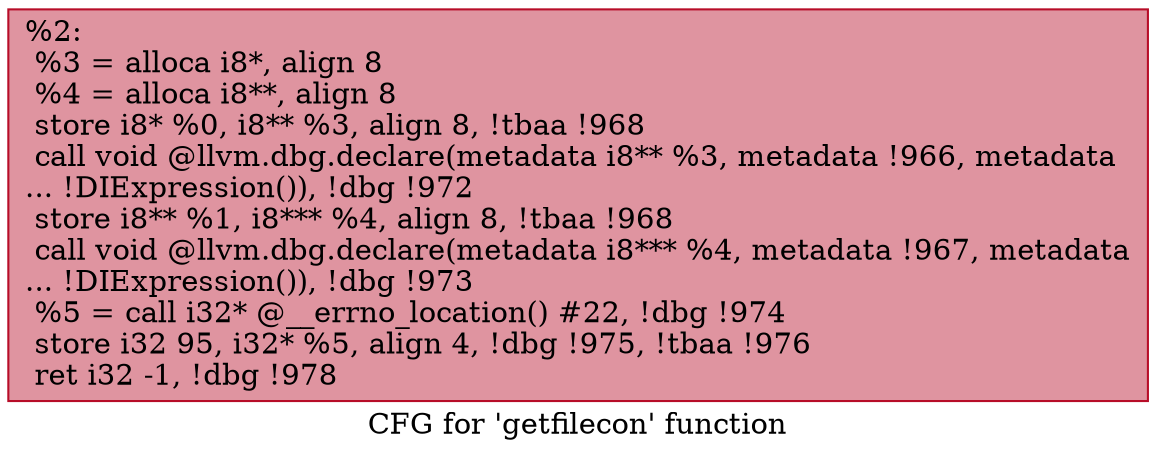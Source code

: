 digraph "CFG for 'getfilecon' function" {
	label="CFG for 'getfilecon' function";

	Node0x23a0ee0 [shape=record,color="#b70d28ff", style=filled, fillcolor="#b70d2870",label="{%2:\l  %3 = alloca i8*, align 8\l  %4 = alloca i8**, align 8\l  store i8* %0, i8** %3, align 8, !tbaa !968\l  call void @llvm.dbg.declare(metadata i8** %3, metadata !966, metadata\l... !DIExpression()), !dbg !972\l  store i8** %1, i8*** %4, align 8, !tbaa !968\l  call void @llvm.dbg.declare(metadata i8*** %4, metadata !967, metadata\l... !DIExpression()), !dbg !973\l  %5 = call i32* @__errno_location() #22, !dbg !974\l  store i32 95, i32* %5, align 4, !dbg !975, !tbaa !976\l  ret i32 -1, !dbg !978\l}"];
}
